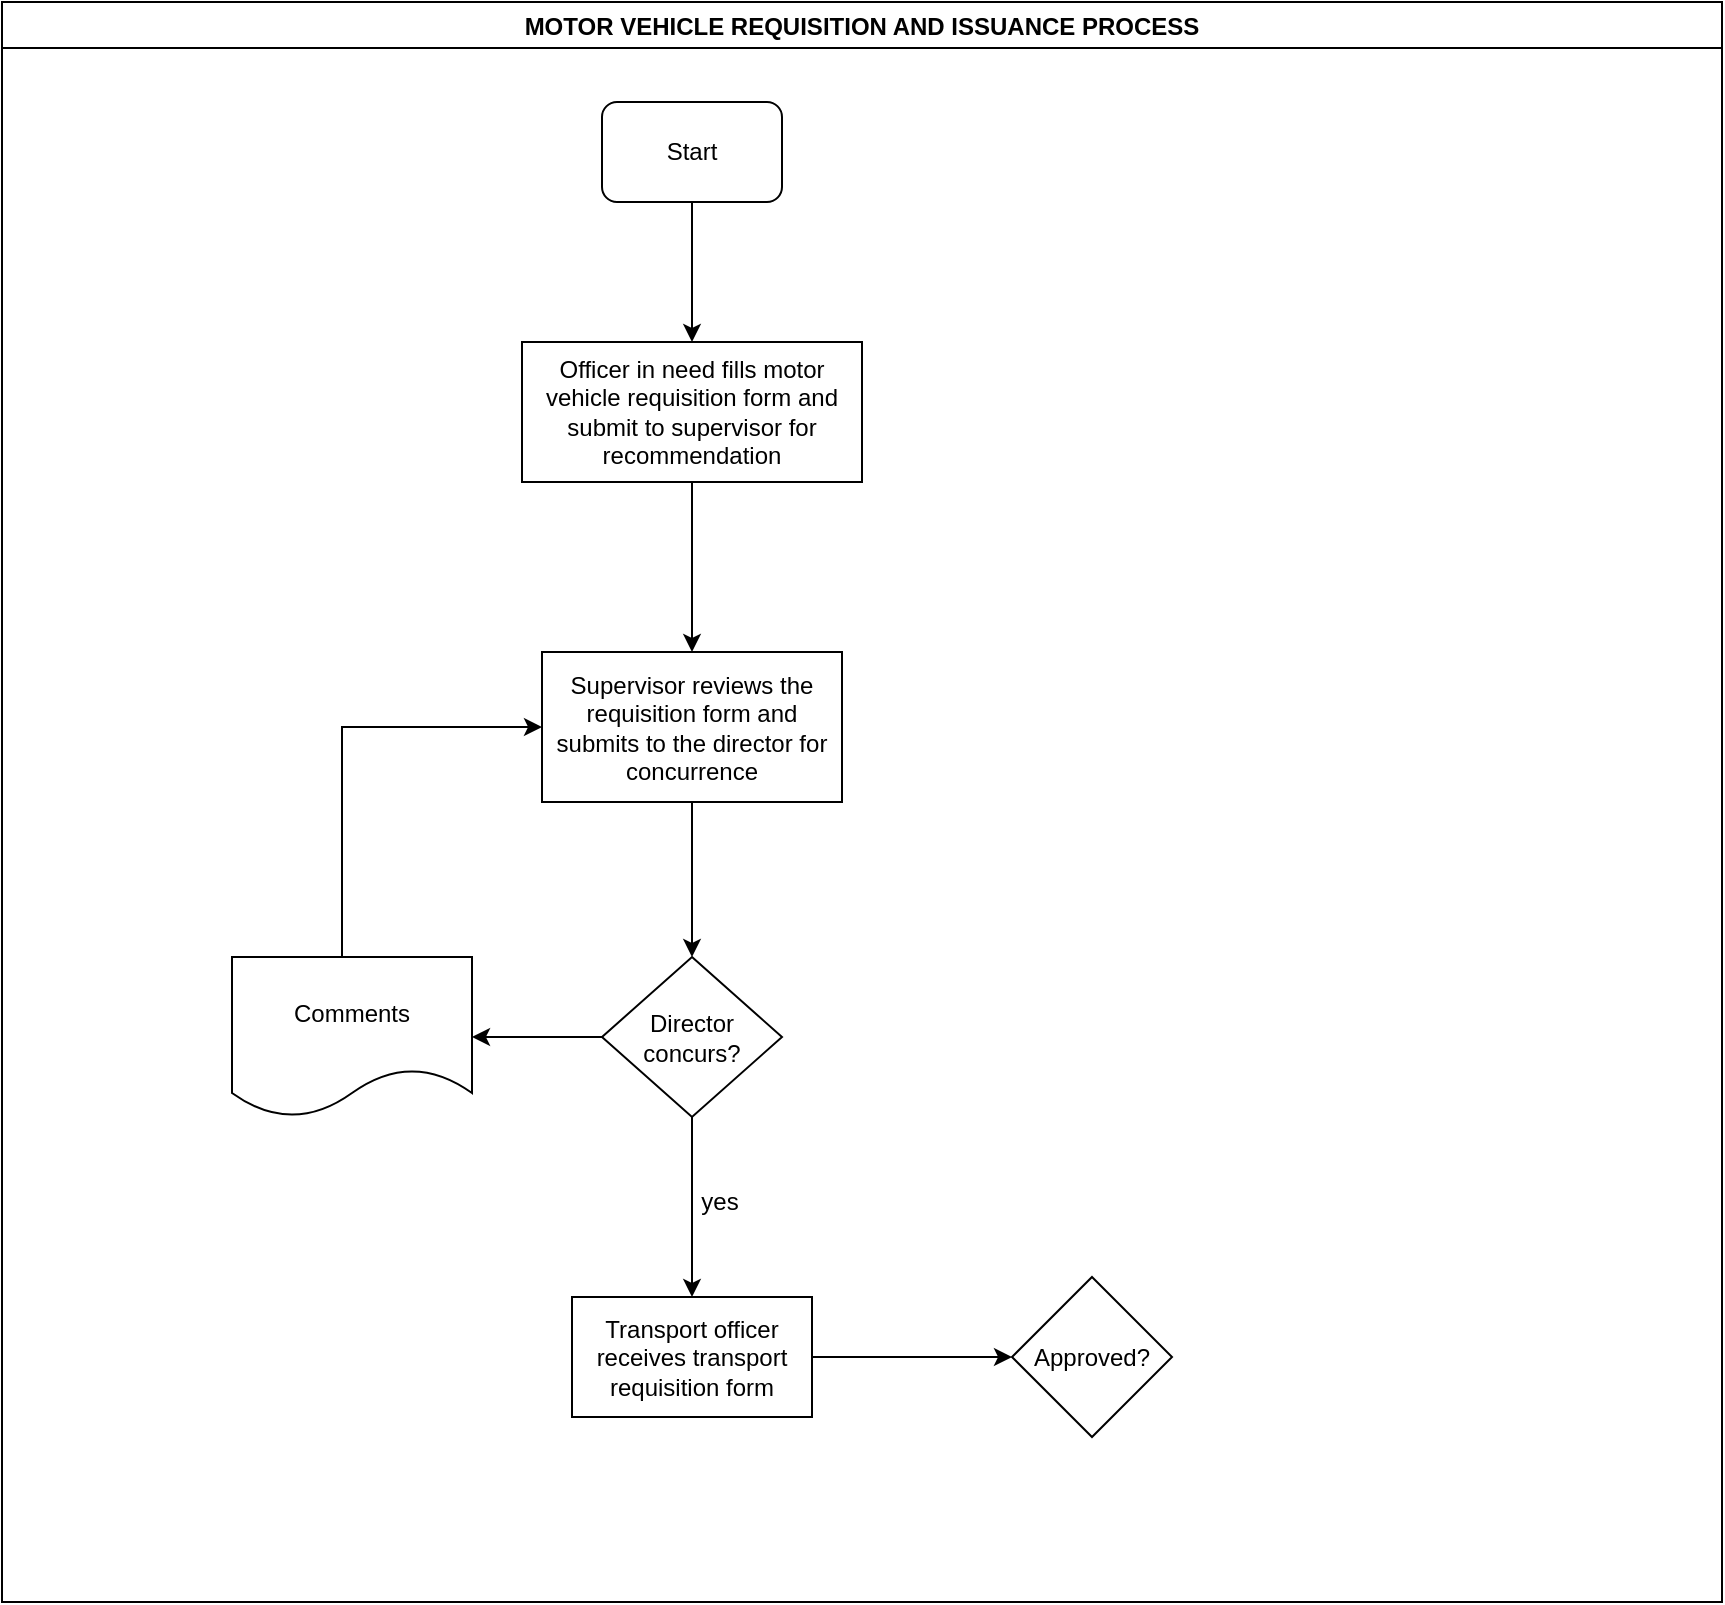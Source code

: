 <mxfile version="14.1.8" type="github">
  <diagram id="6ny7MYcmJ75oyxdDwdRd" name="Page-1">
    <mxGraphModel dx="1038" dy="547" grid="1" gridSize="10" guides="1" tooltips="1" connect="1" arrows="1" fold="1" page="1" pageScale="1" pageWidth="1169" pageHeight="827" math="0" shadow="0">
      <root>
        <mxCell id="0" />
        <mxCell id="1" parent="0" />
        <mxCell id="8BgREITHZNaEQP0OXt_D-9" value="MOTOR VEHICLE REQUISITION AND ISSUANCE PROCESS" style="swimlane;" vertex="1" parent="1">
          <mxGeometry x="10" y="10" width="860" height="800" as="geometry" />
        </mxCell>
        <mxCell id="8BgREITHZNaEQP0OXt_D-10" value="Start" style="rounded=1;whiteSpace=wrap;html=1;" vertex="1" parent="8BgREITHZNaEQP0OXt_D-9">
          <mxGeometry x="300" y="50" width="90" height="50" as="geometry" />
        </mxCell>
        <mxCell id="8BgREITHZNaEQP0OXt_D-11" value="Officer in need fills motor vehicle requisition form and submit to supervisor for recommendation" style="rounded=0;whiteSpace=wrap;html=1;" vertex="1" parent="8BgREITHZNaEQP0OXt_D-9">
          <mxGeometry x="260" y="170" width="170" height="70" as="geometry" />
        </mxCell>
        <mxCell id="8BgREITHZNaEQP0OXt_D-13" value="" style="edgeStyle=orthogonalEdgeStyle;rounded=0;orthogonalLoop=1;jettySize=auto;html=1;" edge="1" parent="8BgREITHZNaEQP0OXt_D-9" source="8BgREITHZNaEQP0OXt_D-10" target="8BgREITHZNaEQP0OXt_D-11">
          <mxGeometry relative="1" as="geometry">
            <mxPoint x="345" y="175" as="targetPoint" />
          </mxGeometry>
        </mxCell>
        <mxCell id="8BgREITHZNaEQP0OXt_D-22" value="yes" style="text;html=1;strokeColor=none;fillColor=none;align=center;verticalAlign=middle;whiteSpace=wrap;rounded=0;" vertex="1" parent="8BgREITHZNaEQP0OXt_D-9">
          <mxGeometry x="339" y="590" width="40" height="20" as="geometry" />
        </mxCell>
        <mxCell id="8BgREITHZNaEQP0OXt_D-17" value="" style="edgeStyle=orthogonalEdgeStyle;rounded=0;orthogonalLoop=1;jettySize=auto;html=1;" edge="1" parent="1" source="8BgREITHZNaEQP0OXt_D-14" target="8BgREITHZNaEQP0OXt_D-16">
          <mxGeometry relative="1" as="geometry" />
        </mxCell>
        <mxCell id="8BgREITHZNaEQP0OXt_D-14" value="Supervisor reviews the requisition form and submits to the director for concurrence" style="whiteSpace=wrap;html=1;rounded=0;" vertex="1" parent="1">
          <mxGeometry x="280" y="335" width="150" height="75" as="geometry" />
        </mxCell>
        <mxCell id="8BgREITHZNaEQP0OXt_D-15" value="" style="edgeStyle=orthogonalEdgeStyle;rounded=0;orthogonalLoop=1;jettySize=auto;html=1;" edge="1" parent="1" source="8BgREITHZNaEQP0OXt_D-11" target="8BgREITHZNaEQP0OXt_D-14">
          <mxGeometry relative="1" as="geometry" />
        </mxCell>
        <mxCell id="8BgREITHZNaEQP0OXt_D-19" value="" style="edgeStyle=orthogonalEdgeStyle;rounded=0;orthogonalLoop=1;jettySize=auto;html=1;" edge="1" parent="1" source="8BgREITHZNaEQP0OXt_D-16" target="8BgREITHZNaEQP0OXt_D-18">
          <mxGeometry relative="1" as="geometry" />
        </mxCell>
        <mxCell id="8BgREITHZNaEQP0OXt_D-25" value="" style="edgeStyle=orthogonalEdgeStyle;rounded=0;orthogonalLoop=1;jettySize=auto;html=1;" edge="1" parent="1" source="8BgREITHZNaEQP0OXt_D-16" target="8BgREITHZNaEQP0OXt_D-24">
          <mxGeometry relative="1" as="geometry" />
        </mxCell>
        <mxCell id="8BgREITHZNaEQP0OXt_D-16" value="Director concurs?" style="rhombus;whiteSpace=wrap;html=1;rounded=0;" vertex="1" parent="1">
          <mxGeometry x="310" y="487.5" width="90" height="80" as="geometry" />
        </mxCell>
        <mxCell id="8BgREITHZNaEQP0OXt_D-21" value="" style="edgeStyle=orthogonalEdgeStyle;rounded=0;orthogonalLoop=1;jettySize=auto;html=1;" edge="1" parent="1" source="8BgREITHZNaEQP0OXt_D-18" target="8BgREITHZNaEQP0OXt_D-20">
          <mxGeometry relative="1" as="geometry" />
        </mxCell>
        <mxCell id="8BgREITHZNaEQP0OXt_D-18" value="Transport officer receives transport requisition form" style="whiteSpace=wrap;html=1;rounded=0;" vertex="1" parent="1">
          <mxGeometry x="295" y="657.5" width="120" height="60" as="geometry" />
        </mxCell>
        <mxCell id="8BgREITHZNaEQP0OXt_D-20" value="Approved?" style="rhombus;whiteSpace=wrap;html=1;rounded=0;" vertex="1" parent="1">
          <mxGeometry x="515" y="647.5" width="80" height="80" as="geometry" />
        </mxCell>
        <mxCell id="8BgREITHZNaEQP0OXt_D-27" value="" style="edgeStyle=orthogonalEdgeStyle;rounded=0;orthogonalLoop=1;jettySize=auto;html=1;entryX=0;entryY=0.5;entryDx=0;entryDy=0;" edge="1" parent="1" source="8BgREITHZNaEQP0OXt_D-24" target="8BgREITHZNaEQP0OXt_D-14">
          <mxGeometry relative="1" as="geometry">
            <mxPoint x="185" y="397.5" as="targetPoint" />
            <Array as="points">
              <mxPoint x="180" y="373" />
            </Array>
          </mxGeometry>
        </mxCell>
        <mxCell id="8BgREITHZNaEQP0OXt_D-24" value="Comments" style="shape=document;whiteSpace=wrap;html=1;boundedLbl=1;rounded=0;" vertex="1" parent="1">
          <mxGeometry x="125" y="487.5" width="120" height="80" as="geometry" />
        </mxCell>
      </root>
    </mxGraphModel>
  </diagram>
</mxfile>

